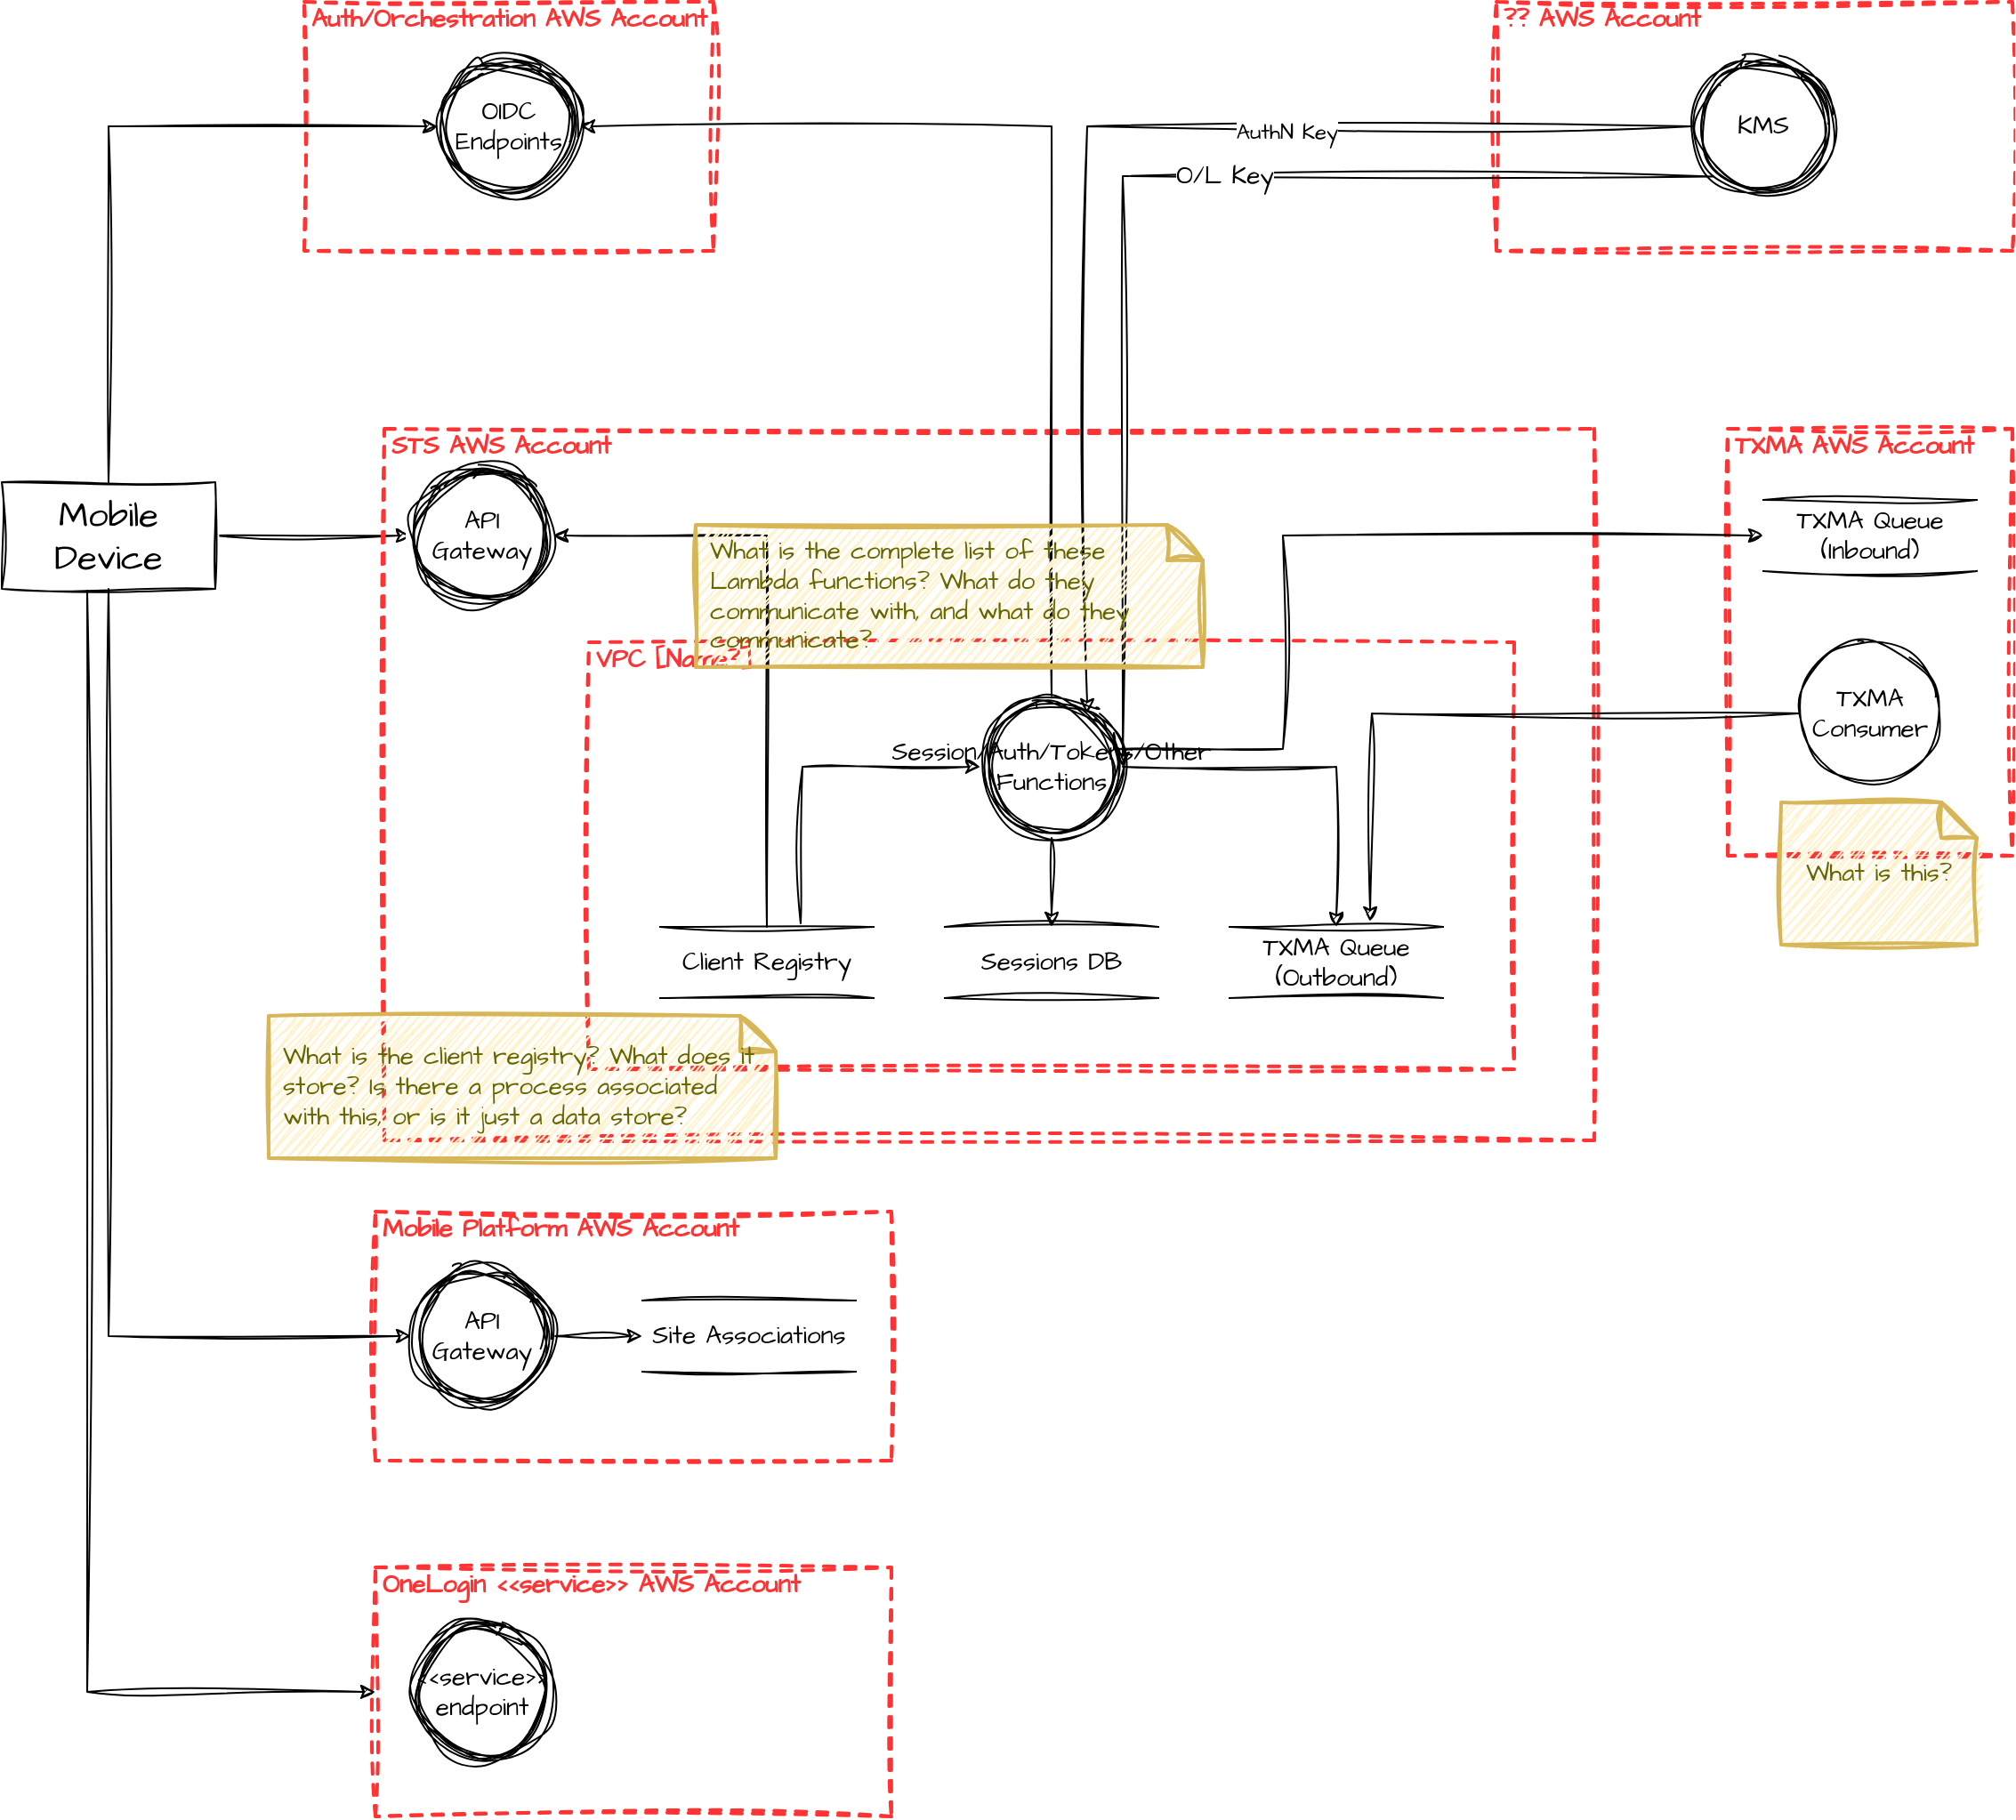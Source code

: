 <mxfile version="22.0.8" type="github">
  <diagram name="Page-1" id="rweh3PoGHOGp1iNtFlVn">
    <mxGraphModel dx="1434" dy="680" grid="1" gridSize="10" guides="1" tooltips="1" connect="1" arrows="1" fold="1" page="1" pageScale="1" pageWidth="1169" pageHeight="827" math="0" shadow="0">
      <root>
        <mxCell id="0" />
        <mxCell id="1" parent="0" />
        <mxCell id="qSbEjtJ7Z--CgUCP-I5L-1" value="Auth/Orchestration AWS Account" style="html=1;fontColor=#FF3333;fontStyle=1;align=left;verticalAlign=top;spacing=0;labelBorderColor=none;fillColor=none;dashed=1;strokeWidth=2;strokeColor=#FF3333;spacingLeft=4;spacingTop=-3;sketch=1;hachureGap=4;jiggle=2;curveFitting=1;fontFamily=Architects Daughter;fontSource=https%3A%2F%2Ffonts.googleapis.com%2Fcss%3Ffamily%3DArchitects%2BDaughter;fontSize=14;" vertex="1" parent="1">
          <mxGeometry x="200" y="40" width="230" height="140" as="geometry" />
        </mxCell>
        <mxCell id="qSbEjtJ7Z--CgUCP-I5L-2" value="OIDC Endpoints" style="ellipse;shape=doubleEllipse;whiteSpace=wrap;html=1;aspect=fixed;sketch=1;hachureGap=4;jiggle=2;curveFitting=1;fontFamily=Architects Daughter;fontSource=https%3A%2F%2Ffonts.googleapis.com%2Fcss%3Ffamily%3DArchitects%2BDaughter;fontSize=14;" vertex="1" parent="1">
          <mxGeometry x="275" y="70" width="80" height="80" as="geometry" />
        </mxCell>
        <mxCell id="qSbEjtJ7Z--CgUCP-I5L-9" value="" style="edgeStyle=orthogonalEdgeStyle;rounded=0;sketch=1;hachureGap=4;jiggle=2;curveFitting=1;orthogonalLoop=1;jettySize=auto;html=1;fontFamily=Architects Daughter;fontSource=https%3A%2F%2Ffonts.googleapis.com%2Fcss%3Ffamily%3DArchitects%2BDaughter;fontSize=16;" edge="1" parent="1" source="qSbEjtJ7Z--CgUCP-I5L-3" target="qSbEjtJ7Z--CgUCP-I5L-6">
          <mxGeometry relative="1" as="geometry" />
        </mxCell>
        <mxCell id="qSbEjtJ7Z--CgUCP-I5L-3" value="Mobile Device" style="rounded=0;whiteSpace=wrap;html=1;sketch=1;hachureGap=4;jiggle=2;curveFitting=1;fontFamily=Architects Daughter;fontSource=https%3A%2F%2Ffonts.googleapis.com%2Fcss%3Ffamily%3DArchitects%2BDaughter;fontSize=20;" vertex="1" parent="1">
          <mxGeometry x="30" y="310" width="120" height="60" as="geometry" />
        </mxCell>
        <mxCell id="qSbEjtJ7Z--CgUCP-I5L-4" value="STS AWS Account" style="html=1;fontColor=#FF3333;fontStyle=1;align=left;verticalAlign=top;spacing=0;labelBorderColor=none;fillColor=none;dashed=1;strokeWidth=2;strokeColor=#FF3333;spacingLeft=4;spacingTop=-3;sketch=1;hachureGap=4;jiggle=2;curveFitting=1;fontFamily=Architects Daughter;fontSource=https%3A%2F%2Ffonts.googleapis.com%2Fcss%3Ffamily%3DArchitects%2BDaughter;fontSize=14;" vertex="1" parent="1">
          <mxGeometry x="245" y="280" width="680" height="400" as="geometry" />
        </mxCell>
        <mxCell id="qSbEjtJ7Z--CgUCP-I5L-5" value="VPC [Name?]" style="html=1;fontColor=#FF3333;fontStyle=1;align=left;verticalAlign=top;spacing=0;labelBorderColor=none;fillColor=none;dashed=1;strokeWidth=2;strokeColor=#FF3333;spacingLeft=4;spacingTop=-3;sketch=1;hachureGap=4;jiggle=2;curveFitting=1;fontFamily=Architects Daughter;fontSource=https%3A%2F%2Ffonts.googleapis.com%2Fcss%3Ffamily%3DArchitects%2BDaughter;fontSize=14;" vertex="1" parent="1">
          <mxGeometry x="360" y="400" width="520" height="240" as="geometry" />
        </mxCell>
        <mxCell id="qSbEjtJ7Z--CgUCP-I5L-6" value="API Gateway" style="ellipse;shape=doubleEllipse;whiteSpace=wrap;html=1;aspect=fixed;sketch=1;hachureGap=4;jiggle=2;curveFitting=1;fontFamily=Architects Daughter;fontSource=https%3A%2F%2Ffonts.googleapis.com%2Fcss%3Ffamily%3DArchitects%2BDaughter;fontSize=14;" vertex="1" parent="1">
          <mxGeometry x="260" y="300" width="80" height="80" as="geometry" />
        </mxCell>
        <mxCell id="qSbEjtJ7Z--CgUCP-I5L-8" value="Client Registry" style="shape=partialRectangle;whiteSpace=wrap;html=1;left=0;right=0;fillColor=none;sketch=1;hachureGap=4;jiggle=2;curveFitting=1;fontFamily=Architects Daughter;fontSource=https%3A%2F%2Ffonts.googleapis.com%2Fcss%3Ffamily%3DArchitects%2BDaughter;fontSize=14;" vertex="1" parent="1">
          <mxGeometry x="400" y="560" width="120" height="40" as="geometry" />
        </mxCell>
        <mxCell id="qSbEjtJ7Z--CgUCP-I5L-10" value="Sessions DB" style="shape=partialRectangle;whiteSpace=wrap;html=1;left=0;right=0;fillColor=none;sketch=1;hachureGap=4;jiggle=2;curveFitting=1;fontFamily=Architects Daughter;fontSource=https%3A%2F%2Ffonts.googleapis.com%2Fcss%3Ffamily%3DArchitects%2BDaughter;fontSize=14;" vertex="1" parent="1">
          <mxGeometry x="560" y="560" width="120" height="40" as="geometry" />
        </mxCell>
        <mxCell id="qSbEjtJ7Z--CgUCP-I5L-11" value="Session/Auth/Tokens/Other Functions" style="ellipse;shape=doubleEllipse;whiteSpace=wrap;html=1;aspect=fixed;sketch=1;hachureGap=4;jiggle=2;curveFitting=1;fontFamily=Architects Daughter;fontSource=https%3A%2F%2Ffonts.googleapis.com%2Fcss%3Ffamily%3DArchitects%2BDaughter;fontSize=14;" vertex="1" parent="1">
          <mxGeometry x="580" y="430" width="80" height="80" as="geometry" />
        </mxCell>
        <mxCell id="qSbEjtJ7Z--CgUCP-I5L-12" value="" style="endArrow=classic;html=1;fontColor=#FF3333;rounded=0;sketch=1;hachureGap=4;jiggle=2;curveFitting=1;fontFamily=Architects Daughter;fontSource=https%3A%2F%2Ffonts.googleapis.com%2Fcss%3Ffamily%3DArchitects%2BDaughter;fontSize=16;" edge="1" parent="1" source="qSbEjtJ7Z--CgUCP-I5L-8" target="qSbEjtJ7Z--CgUCP-I5L-6">
          <mxGeometry width="50" height="50" relative="1" as="geometry">
            <mxPoint x="560" y="380" as="sourcePoint" />
            <mxPoint x="610" y="330" as="targetPoint" />
            <Array as="points">
              <mxPoint x="460" y="340" />
            </Array>
          </mxGeometry>
        </mxCell>
        <mxCell id="qSbEjtJ7Z--CgUCP-I5L-13" value="" style="endArrow=classic;html=1;fontColor=#FF3333;rounded=0;sketch=1;hachureGap=4;jiggle=2;curveFitting=1;fontFamily=Architects Daughter;fontSource=https%3A%2F%2Ffonts.googleapis.com%2Fcss%3Ffamily%3DArchitects%2BDaughter;fontSize=16;exitX=0.658;exitY=-0.05;exitDx=0;exitDy=0;exitPerimeter=0;" edge="1" parent="1" source="qSbEjtJ7Z--CgUCP-I5L-8" target="qSbEjtJ7Z--CgUCP-I5L-11">
          <mxGeometry width="50" height="50" relative="1" as="geometry">
            <mxPoint x="560" y="380" as="sourcePoint" />
            <mxPoint x="610" y="330" as="targetPoint" />
            <Array as="points">
              <mxPoint x="480" y="470" />
            </Array>
          </mxGeometry>
        </mxCell>
        <mxCell id="qSbEjtJ7Z--CgUCP-I5L-14" value="" style="endArrow=classic;html=1;fontColor=#FF3333;rounded=0;sketch=1;hachureGap=4;jiggle=2;curveFitting=1;fontFamily=Architects Daughter;fontSource=https%3A%2F%2Ffonts.googleapis.com%2Fcss%3Ffamily%3DArchitects%2BDaughter;fontSize=16;" edge="1" parent="1" source="qSbEjtJ7Z--CgUCP-I5L-11" target="qSbEjtJ7Z--CgUCP-I5L-10">
          <mxGeometry width="50" height="50" relative="1" as="geometry">
            <mxPoint x="560" y="380" as="sourcePoint" />
            <mxPoint x="610" y="330" as="targetPoint" />
            <Array as="points" />
          </mxGeometry>
        </mxCell>
        <mxCell id="qSbEjtJ7Z--CgUCP-I5L-15" value="TXMA Queue (Outbound)" style="shape=partialRectangle;whiteSpace=wrap;html=1;left=0;right=0;fillColor=none;sketch=1;hachureGap=4;jiggle=2;curveFitting=1;fontFamily=Architects Daughter;fontSource=https%3A%2F%2Ffonts.googleapis.com%2Fcss%3Ffamily%3DArchitects%2BDaughter;fontSize=14;" vertex="1" parent="1">
          <mxGeometry x="720" y="560" width="120" height="40" as="geometry" />
        </mxCell>
        <mxCell id="qSbEjtJ7Z--CgUCP-I5L-16" value="" style="endArrow=classic;html=1;fontColor=#FF3333;rounded=0;sketch=1;hachureGap=4;jiggle=2;curveFitting=1;fontFamily=Architects Daughter;fontSource=https%3A%2F%2Ffonts.googleapis.com%2Fcss%3Ffamily%3DArchitects%2BDaughter;fontSize=16;entryX=0.5;entryY=0;entryDx=0;entryDy=0;" edge="1" parent="1" source="qSbEjtJ7Z--CgUCP-I5L-11" target="qSbEjtJ7Z--CgUCP-I5L-15">
          <mxGeometry width="50" height="50" relative="1" as="geometry">
            <mxPoint x="560" y="380" as="sourcePoint" />
            <mxPoint x="610" y="330" as="targetPoint" />
            <Array as="points">
              <mxPoint x="780" y="470" />
            </Array>
          </mxGeometry>
        </mxCell>
        <mxCell id="qSbEjtJ7Z--CgUCP-I5L-17" value="TXMA AWS Account" style="html=1;fontColor=#FF3333;fontStyle=1;align=left;verticalAlign=top;spacing=0;labelBorderColor=none;fillColor=none;dashed=1;strokeWidth=2;strokeColor=#FF3333;spacingLeft=4;spacingTop=-3;sketch=1;hachureGap=4;jiggle=2;curveFitting=1;fontFamily=Architects Daughter;fontSource=https%3A%2F%2Ffonts.googleapis.com%2Fcss%3Ffamily%3DArchitects%2BDaughter;fontSize=14;" vertex="1" parent="1">
          <mxGeometry x="1000" y="280" width="160" height="240" as="geometry" />
        </mxCell>
        <mxCell id="qSbEjtJ7Z--CgUCP-I5L-18" value="TXMA Queue (Inbound)" style="shape=partialRectangle;whiteSpace=wrap;html=1;left=0;right=0;fillColor=none;sketch=1;hachureGap=4;jiggle=2;curveFitting=1;fontFamily=Architects Daughter;fontSource=https%3A%2F%2Ffonts.googleapis.com%2Fcss%3Ffamily%3DArchitects%2BDaughter;fontSize=14;" vertex="1" parent="1">
          <mxGeometry x="1020" y="320" width="120" height="40" as="geometry" />
        </mxCell>
        <mxCell id="qSbEjtJ7Z--CgUCP-I5L-19" value="TXMA Consumer" style="ellipse;whiteSpace=wrap;html=1;aspect=fixed;sketch=1;hachureGap=4;jiggle=2;curveFitting=1;fontFamily=Architects Daughter;fontSource=https%3A%2F%2Ffonts.googleapis.com%2Fcss%3Ffamily%3DArchitects%2BDaughter;fontSize=14;" vertex="1" parent="1">
          <mxGeometry x="1040" y="400" width="80" height="80" as="geometry" />
        </mxCell>
        <mxCell id="qSbEjtJ7Z--CgUCP-I5L-20" value="" style="endArrow=classic;html=1;fontColor=#FF3333;rounded=0;sketch=1;hachureGap=4;jiggle=2;curveFitting=1;fontFamily=Architects Daughter;fontSource=https%3A%2F%2Ffonts.googleapis.com%2Fcss%3Ffamily%3DArchitects%2BDaughter;fontSize=16;entryX=0.658;entryY=-0.075;entryDx=0;entryDy=0;entryPerimeter=0;" edge="1" parent="1" source="qSbEjtJ7Z--CgUCP-I5L-19" target="qSbEjtJ7Z--CgUCP-I5L-15">
          <mxGeometry width="50" height="50" relative="1" as="geometry">
            <mxPoint x="560" y="380" as="sourcePoint" />
            <mxPoint x="610" y="330" as="targetPoint" />
            <Array as="points">
              <mxPoint x="800" y="440" />
            </Array>
          </mxGeometry>
        </mxCell>
        <mxCell id="qSbEjtJ7Z--CgUCP-I5L-21" value="?? AWS Account" style="html=1;fontColor=#FF3333;fontStyle=1;align=left;verticalAlign=top;spacing=0;labelBorderColor=none;fillColor=none;dashed=1;strokeWidth=2;strokeColor=#FF3333;spacingLeft=4;spacingTop=-3;sketch=1;hachureGap=4;jiggle=2;curveFitting=1;fontFamily=Architects Daughter;fontSource=https%3A%2F%2Ffonts.googleapis.com%2Fcss%3Ffamily%3DArchitects%2BDaughter;fontSize=14;" vertex="1" parent="1">
          <mxGeometry x="870" y="40" width="290" height="140" as="geometry" />
        </mxCell>
        <mxCell id="qSbEjtJ7Z--CgUCP-I5L-22" value="KMS" style="ellipse;shape=doubleEllipse;whiteSpace=wrap;html=1;aspect=fixed;sketch=1;hachureGap=4;jiggle=2;curveFitting=1;fontFamily=Architects Daughter;fontSource=https%3A%2F%2Ffonts.googleapis.com%2Fcss%3Ffamily%3DArchitects%2BDaughter;fontSize=14;" vertex="1" parent="1">
          <mxGeometry x="980" y="70" width="80" height="80" as="geometry" />
        </mxCell>
        <mxCell id="qSbEjtJ7Z--CgUCP-I5L-23" value="" style="endArrow=classic;html=1;fontColor=#FF3333;rounded=0;sketch=1;hachureGap=4;jiggle=2;curveFitting=1;fontFamily=Architects Daughter;fontSource=https%3A%2F%2Ffonts.googleapis.com%2Fcss%3Ffamily%3DArchitects%2BDaughter;fontSize=16;entryX=0.75;entryY=0.125;entryDx=0;entryDy=0;entryPerimeter=0;" edge="1" parent="1" source="qSbEjtJ7Z--CgUCP-I5L-22" target="qSbEjtJ7Z--CgUCP-I5L-11">
          <mxGeometry width="50" height="50" relative="1" as="geometry">
            <mxPoint x="560" y="380" as="sourcePoint" />
            <mxPoint x="610" y="330" as="targetPoint" />
            <Array as="points">
              <mxPoint x="640" y="110" />
            </Array>
          </mxGeometry>
        </mxCell>
        <mxCell id="qSbEjtJ7Z--CgUCP-I5L-26" value="AuthN&amp;nbsp;Key" style="edgeLabel;html=1;align=center;verticalAlign=middle;resizable=0;points=[];fontSize=12;fontFamily=Architects Daughter;" vertex="1" connectable="0" parent="qSbEjtJ7Z--CgUCP-I5L-23">
          <mxGeometry x="-0.319" y="4" relative="1" as="geometry">
            <mxPoint as="offset" />
          </mxGeometry>
        </mxCell>
        <mxCell id="qSbEjtJ7Z--CgUCP-I5L-24" value="" style="endArrow=classic;html=1;fontColor=#FF3333;rounded=0;sketch=1;hachureGap=4;jiggle=2;curveFitting=1;fontFamily=Architects Daughter;fontSource=https%3A%2F%2Ffonts.googleapis.com%2Fcss%3Ffamily%3DArchitects%2BDaughter;fontSize=16;" edge="1" parent="1" source="qSbEjtJ7Z--CgUCP-I5L-11" target="qSbEjtJ7Z--CgUCP-I5L-2">
          <mxGeometry width="50" height="50" relative="1" as="geometry">
            <mxPoint x="560" y="380" as="sourcePoint" />
            <mxPoint x="610" y="330" as="targetPoint" />
            <Array as="points">
              <mxPoint x="620" y="110" />
            </Array>
          </mxGeometry>
        </mxCell>
        <mxCell id="qSbEjtJ7Z--CgUCP-I5L-25" value="" style="endArrow=classic;html=1;fontColor=#FF3333;rounded=0;sketch=1;hachureGap=4;jiggle=2;curveFitting=1;fontFamily=Architects Daughter;fontSource=https%3A%2F%2Ffonts.googleapis.com%2Fcss%3Ffamily%3DArchitects%2BDaughter;fontSize=16;" edge="1" parent="1" source="qSbEjtJ7Z--CgUCP-I5L-3" target="qSbEjtJ7Z--CgUCP-I5L-2">
          <mxGeometry width="50" height="50" relative="1" as="geometry">
            <mxPoint x="560" y="380" as="sourcePoint" />
            <mxPoint x="610" y="330" as="targetPoint" />
            <Array as="points">
              <mxPoint x="90" y="110" />
            </Array>
          </mxGeometry>
        </mxCell>
        <mxCell id="qSbEjtJ7Z--CgUCP-I5L-27" value="" style="endArrow=classic;html=1;fontColor=#FF3333;rounded=0;sketch=1;hachureGap=4;jiggle=2;curveFitting=1;fontFamily=Architects Daughter;fontSource=https%3A%2F%2Ffonts.googleapis.com%2Fcss%3Ffamily%3DArchitects%2BDaughter;fontSize=16;entryX=1;entryY=0.5;entryDx=0;entryDy=0;exitX=0;exitY=1;exitDx=0;exitDy=0;" edge="1" parent="1" source="qSbEjtJ7Z--CgUCP-I5L-22" target="qSbEjtJ7Z--CgUCP-I5L-11">
          <mxGeometry width="50" height="50" relative="1" as="geometry">
            <mxPoint x="570" y="400" as="sourcePoint" />
            <mxPoint x="620" y="350" as="targetPoint" />
            <Array as="points">
              <mxPoint x="660" y="138" />
            </Array>
          </mxGeometry>
        </mxCell>
        <mxCell id="qSbEjtJ7Z--CgUCP-I5L-28" value="O/L Key" style="edgeLabel;html=1;align=center;verticalAlign=middle;resizable=0;points=[];fontSize=14;fontFamily=Architects Daughter;" vertex="1" connectable="0" parent="qSbEjtJ7Z--CgUCP-I5L-27">
          <mxGeometry x="-0.172" relative="1" as="geometry">
            <mxPoint as="offset" />
          </mxGeometry>
        </mxCell>
        <mxCell id="qSbEjtJ7Z--CgUCP-I5L-29" value="What is the client registry? What does it store? Is there a process associated with this, or is it just a data store?" style="shape=note;strokeWidth=2;fontSize=14;size=20;whiteSpace=wrap;html=1;fillColor=#fff2cc;strokeColor=#d6b656;fontColor=#666600;sketch=1;hachureGap=4;jiggle=2;curveFitting=1;fontFamily=Architects Daughter;fontSource=https%3A%2F%2Ffonts.googleapis.com%2Fcss%3Ffamily%3DArchitects%2BDaughter;align=left;spacingLeft=6;spacingRight=6;" vertex="1" parent="1">
          <mxGeometry x="180" y="610" width="285" height="80" as="geometry" />
        </mxCell>
        <mxCell id="qSbEjtJ7Z--CgUCP-I5L-30" value="What is the complete list of these Lambda functions? What do they communicate with, and what do they communicate?" style="shape=note;strokeWidth=2;fontSize=14;size=20;whiteSpace=wrap;html=1;fillColor=#fff2cc;strokeColor=#d6b656;fontColor=#666600;sketch=1;hachureGap=4;jiggle=2;curveFitting=1;fontFamily=Architects Daughter;fontSource=https%3A%2F%2Ffonts.googleapis.com%2Fcss%3Ffamily%3DArchitects%2BDaughter;align=left;spacingLeft=6;spacingRight=6;" vertex="1" parent="1">
          <mxGeometry x="420" y="334" width="285" height="80" as="geometry" />
        </mxCell>
        <mxCell id="qSbEjtJ7Z--CgUCP-I5L-31" value="What is this?" style="shape=note;strokeWidth=2;fontSize=14;size=20;whiteSpace=wrap;html=1;fillColor=#fff2cc;strokeColor=#d6b656;fontColor=#666600;sketch=1;hachureGap=4;jiggle=2;curveFitting=1;fontFamily=Architects Daughter;fontSource=https%3A%2F%2Ffonts.googleapis.com%2Fcss%3Ffamily%3DArchitects%2BDaughter;" vertex="1" parent="1">
          <mxGeometry x="1030" y="490" width="110.0" height="80" as="geometry" />
        </mxCell>
        <mxCell id="qSbEjtJ7Z--CgUCP-I5L-32" value="" style="endArrow=classic;html=1;fontColor=#FF3333;rounded=0;sketch=1;hachureGap=4;jiggle=2;curveFitting=1;fontFamily=Architects Daughter;fontSource=https%3A%2F%2Ffonts.googleapis.com%2Fcss%3Ffamily%3DArchitects%2BDaughter;fontSize=16;edgeStyle=orthogonalEdgeStyle;exitX=0.938;exitY=0.263;exitDx=0;exitDy=0;exitPerimeter=0;" edge="1" parent="1" source="qSbEjtJ7Z--CgUCP-I5L-11" target="qSbEjtJ7Z--CgUCP-I5L-18">
          <mxGeometry width="50" height="50" relative="1" as="geometry">
            <mxPoint x="570" y="400" as="sourcePoint" />
            <mxPoint x="620" y="350" as="targetPoint" />
            <Array as="points">
              <mxPoint x="655" y="460" />
              <mxPoint x="750" y="460" />
              <mxPoint x="750" y="340" />
            </Array>
          </mxGeometry>
        </mxCell>
        <mxCell id="qSbEjtJ7Z--CgUCP-I5L-33" value="Mobile Platform AWS Account" style="html=1;fontColor=#FF3333;fontStyle=1;align=left;verticalAlign=top;spacing=0;labelBorderColor=none;fillColor=none;dashed=1;strokeWidth=2;strokeColor=#FF3333;spacingLeft=4;spacingTop=-3;sketch=1;hachureGap=4;jiggle=2;curveFitting=1;fontFamily=Architects Daughter;fontSource=https%3A%2F%2Ffonts.googleapis.com%2Fcss%3Ffamily%3DArchitects%2BDaughter;fontSize=14;" vertex="1" parent="1">
          <mxGeometry x="240" y="720" width="290" height="140" as="geometry" />
        </mxCell>
        <mxCell id="qSbEjtJ7Z--CgUCP-I5L-34" value="Site Associations" style="shape=partialRectangle;whiteSpace=wrap;html=1;left=0;right=0;fillColor=none;sketch=1;hachureGap=4;jiggle=2;curveFitting=1;fontFamily=Architects Daughter;fontSource=https%3A%2F%2Ffonts.googleapis.com%2Fcss%3Ffamily%3DArchitects%2BDaughter;fontSize=14;" vertex="1" parent="1">
          <mxGeometry x="390" y="770" width="120" height="40" as="geometry" />
        </mxCell>
        <mxCell id="qSbEjtJ7Z--CgUCP-I5L-36" value="" style="edgeStyle=orthogonalEdgeStyle;rounded=0;sketch=1;hachureGap=4;jiggle=2;curveFitting=1;orthogonalLoop=1;jettySize=auto;html=1;fontFamily=Architects Daughter;fontSource=https%3A%2F%2Ffonts.googleapis.com%2Fcss%3Ffamily%3DArchitects%2BDaughter;fontSize=16;" edge="1" parent="1" source="qSbEjtJ7Z--CgUCP-I5L-35" target="qSbEjtJ7Z--CgUCP-I5L-34">
          <mxGeometry relative="1" as="geometry" />
        </mxCell>
        <mxCell id="qSbEjtJ7Z--CgUCP-I5L-35" value="API Gateway" style="ellipse;shape=doubleEllipse;whiteSpace=wrap;html=1;aspect=fixed;sketch=1;hachureGap=4;jiggle=2;curveFitting=1;fontFamily=Architects Daughter;fontSource=https%3A%2F%2Ffonts.googleapis.com%2Fcss%3Ffamily%3DArchitects%2BDaughter;fontSize=14;" vertex="1" parent="1">
          <mxGeometry x="260" y="750" width="80" height="80" as="geometry" />
        </mxCell>
        <mxCell id="qSbEjtJ7Z--CgUCP-I5L-37" value="" style="endArrow=classic;html=1;fontColor=#FF3333;rounded=0;sketch=1;hachureGap=4;jiggle=2;curveFitting=1;fontFamily=Architects Daughter;fontSource=https%3A%2F%2Ffonts.googleapis.com%2Fcss%3Ffamily%3DArchitects%2BDaughter;fontSize=16;" edge="1" parent="1" source="qSbEjtJ7Z--CgUCP-I5L-3" target="qSbEjtJ7Z--CgUCP-I5L-35">
          <mxGeometry width="50" height="50" relative="1" as="geometry">
            <mxPoint x="570" y="670" as="sourcePoint" />
            <mxPoint x="620" y="620" as="targetPoint" />
            <Array as="points">
              <mxPoint x="90" y="790" />
            </Array>
          </mxGeometry>
        </mxCell>
        <mxCell id="qSbEjtJ7Z--CgUCP-I5L-38" value="OneLogin &amp;lt;&amp;lt;service&amp;gt;&amp;gt; AWS Account" style="html=1;fontColor=#FF3333;fontStyle=1;align=left;verticalAlign=top;spacing=0;labelBorderColor=none;fillColor=none;dashed=1;strokeWidth=2;strokeColor=#FF3333;spacingLeft=4;spacingTop=-3;sketch=1;hachureGap=4;jiggle=2;curveFitting=1;fontFamily=Architects Daughter;fontSource=https%3A%2F%2Ffonts.googleapis.com%2Fcss%3Ffamily%3DArchitects%2BDaughter;fontSize=14;" vertex="1" parent="1">
          <mxGeometry x="240" y="920" width="290" height="140" as="geometry" />
        </mxCell>
        <mxCell id="qSbEjtJ7Z--CgUCP-I5L-39" value="" style="endArrow=classic;html=1;fontColor=#FF3333;rounded=0;sketch=1;hachureGap=4;jiggle=2;curveFitting=1;fontFamily=Architects Daughter;fontSource=https%3A%2F%2Ffonts.googleapis.com%2Fcss%3Ffamily%3DArchitects%2BDaughter;fontSize=16;exitX=0.4;exitY=1.017;exitDx=0;exitDy=0;exitPerimeter=0;" edge="1" parent="1" source="qSbEjtJ7Z--CgUCP-I5L-3" target="qSbEjtJ7Z--CgUCP-I5L-38">
          <mxGeometry width="50" height="50" relative="1" as="geometry">
            <mxPoint x="570" y="410" as="sourcePoint" />
            <mxPoint x="620" y="360" as="targetPoint" />
            <Array as="points">
              <mxPoint x="78" y="990" />
            </Array>
          </mxGeometry>
        </mxCell>
        <mxCell id="qSbEjtJ7Z--CgUCP-I5L-40" value="&amp;lt;&amp;lt;service&amp;gt;&amp;gt;&lt;br&gt;endpoint" style="ellipse;shape=doubleEllipse;whiteSpace=wrap;html=1;aspect=fixed;sketch=1;hachureGap=4;jiggle=2;curveFitting=1;fontFamily=Architects Daughter;fontSource=https%3A%2F%2Ffonts.googleapis.com%2Fcss%3Ffamily%3DArchitects%2BDaughter;fontSize=14;" vertex="1" parent="1">
          <mxGeometry x="260" y="950" width="80" height="80" as="geometry" />
        </mxCell>
      </root>
    </mxGraphModel>
  </diagram>
</mxfile>
